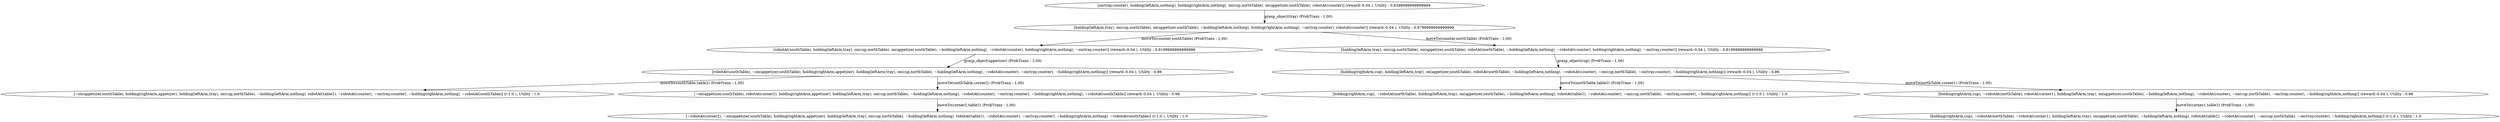 digraph {
 size="60,17";
"4" [label="[~on(appetizer,southTable), holding(rightArm,appetizer), holding(leftArm,tray), on(cup,northTable), ~holding(leftArm,nothing), robotAt(table2), ~robotAt(counter), ~on(tray,counter), ~holding(rightArm,nothing), ~robotAt(southTable)] (r:1.0 ), Utility : 1.0 "];
"6" [label="[~robotAt(corner2), ~on(appetizer,southTable), holding(rightArm,appetizer), holding(leftArm,tray), on(cup,northTable), ~holding(leftArm,nothing), robotAt(table2), ~robotAt(counter), ~on(tray,counter), ~holding(rightArm,nothing), ~robotAt(southTable)] (r:1.0 ), Utility : 1.0 "];
"9" [label="[holding(rightArm,cup), ~robotAt(northTable), holding(leftArm,tray), on(appetizer,southTable), ~holding(leftArm,nothing), robotAt(table2), ~robotAt(counter), ~on(cup,northTable), ~on(tray,counter), ~holding(rightArm,nothing)] (r:1.0 ), Utility : 1.0 "];
"11" [label="[holding(rightArm,cup), ~robotAt(northTable), ~robotAt(corner1), holding(leftArm,tray), on(appetizer,southTable), ~holding(leftArm,nothing), robotAt(table2), ~robotAt(counter), ~on(cup,northTable), ~on(tray,counter), ~holding(rightArm,nothing)] (r:1.0 ), Utility : 1.0 "];
"0" [label="[on(tray,counter), holding(leftArm,nothing), holding(rightArm,nothing), on(cup,northTable), on(appetizer,southTable), robotAt(counter)] (reward:-0.04 ), Utility : 0.8399999999999999 "];
"1" [label="[holding(leftArm,tray), on(cup,northTable), on(appetizer,southTable), ~holding(leftArm,nothing), holding(rightArm,nothing), ~on(tray,counter), robotAt(counter)] (reward:-0.04 ), Utility : 0.8799999999999999 "];
"2" [label="[robotAt(southTable), holding(leftArm,tray), on(cup,northTable), on(appetizer,southTable), ~holding(leftArm,nothing), ~robotAt(counter), holding(rightArm,nothing), ~on(tray,counter)] (reward:-0.04 ), Utility : 0.9199999999999999 "];
"3" [label="[robotAt(southTable), ~on(appetizer,southTable), holding(rightArm,appetizer), holding(leftArm,tray), on(cup,northTable), ~holding(leftArm,nothing), ~robotAt(counter), ~on(tray,counter), ~holding(rightArm,nothing)] (reward:-0.04 ), Utility : 0.96 "];
"5" [label="[~on(appetizer,southTable), robotAt(corner2), holding(rightArm,appetizer), holding(leftArm,tray), on(cup,northTable), ~holding(leftArm,nothing), ~robotAt(counter), ~on(tray,counter), ~holding(rightArm,nothing), ~robotAt(southTable)] (reward:-0.04 ), Utility : 0.96 "];
"7" [label="[holding(leftArm,tray), on(cup,northTable), on(appetizer,southTable), robotAt(northTable), ~holding(leftArm,nothing), ~robotAt(counter), holding(rightArm,nothing), ~on(tray,counter)] (reward:-0.04 ), Utility : 0.9199999999999999 "];
"8" [label="[holding(rightArm,cup), holding(leftArm,tray), on(appetizer,southTable), robotAt(northTable), ~holding(leftArm,nothing), ~robotAt(counter), ~on(cup,northTable), ~on(tray,counter), ~holding(rightArm,nothing)] (reward:-0.04 ), Utility : 0.96 "];
"10" [label="[holding(rightArm,cup), ~robotAt(northTable), robotAt(corner1), holding(leftArm,tray), on(appetizer,southTable), ~holding(leftArm,nothing), ~robotAt(counter), ~on(cup,northTable), ~on(tray,counter), ~holding(rightArm,nothing)] (reward:-0.04 ), Utility : 0.96 "];
"0" -> "1" [ label="grasp_object(tray) (ProbTrans : 1,00)" ];
"1" -> "2" [ label="moveTo(counter,southTable) (ProbTrans : 1,00)" ];
"1" -> "7" [ label="moveTo(counter,northTable) (ProbTrans : 1,00)" ];
"2" -> "3" [ label="grasp_object(appetizer) (ProbTrans : 1,00)" ];
"3" -> "4" [ label="moveTo(southTable,table2) (ProbTrans : 1,00)" ];
"3" -> "5" [ label="moveTo(southTable,corner2) (ProbTrans : 1,00)" ];
"5" -> "6" [ label="moveTo(corner2,table2) (ProbTrans : 1,00)" ];
"7" -> "8" [ label="grasp_object(cup) (ProbTrans : 1,00)" ];
"8" -> "9" [ label="moveTo(northTable,table2) (ProbTrans : 1,00)" ];
"8" -> "10" [ label="moveTo(northTable,corner1) (ProbTrans : 1,00)" ];
"10" -> "11" [ label="moveTo(corner1,table2) (ProbTrans : 1,00)" ];
}
